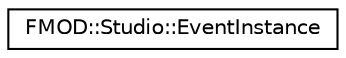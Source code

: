 digraph "Graphical Class Hierarchy"
{
  edge [fontname="Helvetica",fontsize="10",labelfontname="Helvetica",labelfontsize="10"];
  node [fontname="Helvetica",fontsize="10",shape=record];
  rankdir="LR";
  Node1 [label="FMOD::Studio::EventInstance",height=0.2,width=0.4,color="black", fillcolor="white", style="filled",URL="$class_f_m_o_d_1_1_studio_1_1_event_instance.html"];
}
